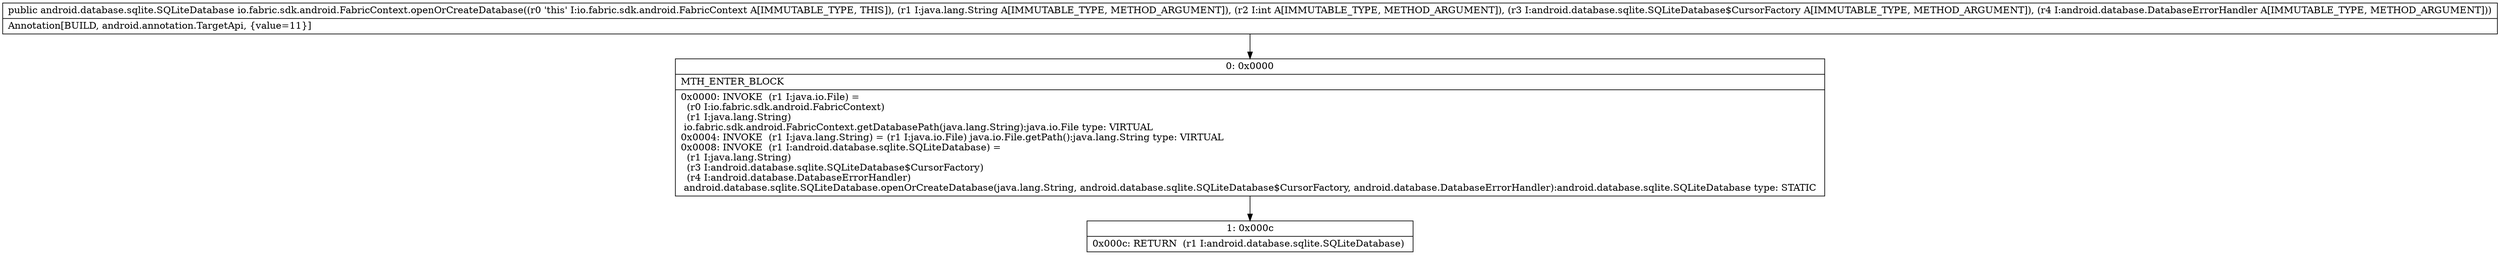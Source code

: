 digraph "CFG forio.fabric.sdk.android.FabricContext.openOrCreateDatabase(Ljava\/lang\/String;ILandroid\/database\/sqlite\/SQLiteDatabase$CursorFactory;Landroid\/database\/DatabaseErrorHandler;)Landroid\/database\/sqlite\/SQLiteDatabase;" {
Node_0 [shape=record,label="{0\:\ 0x0000|MTH_ENTER_BLOCK\l|0x0000: INVOKE  (r1 I:java.io.File) = \l  (r0 I:io.fabric.sdk.android.FabricContext)\l  (r1 I:java.lang.String)\l io.fabric.sdk.android.FabricContext.getDatabasePath(java.lang.String):java.io.File type: VIRTUAL \l0x0004: INVOKE  (r1 I:java.lang.String) = (r1 I:java.io.File) java.io.File.getPath():java.lang.String type: VIRTUAL \l0x0008: INVOKE  (r1 I:android.database.sqlite.SQLiteDatabase) = \l  (r1 I:java.lang.String)\l  (r3 I:android.database.sqlite.SQLiteDatabase$CursorFactory)\l  (r4 I:android.database.DatabaseErrorHandler)\l android.database.sqlite.SQLiteDatabase.openOrCreateDatabase(java.lang.String, android.database.sqlite.SQLiteDatabase$CursorFactory, android.database.DatabaseErrorHandler):android.database.sqlite.SQLiteDatabase type: STATIC \l}"];
Node_1 [shape=record,label="{1\:\ 0x000c|0x000c: RETURN  (r1 I:android.database.sqlite.SQLiteDatabase) \l}"];
MethodNode[shape=record,label="{public android.database.sqlite.SQLiteDatabase io.fabric.sdk.android.FabricContext.openOrCreateDatabase((r0 'this' I:io.fabric.sdk.android.FabricContext A[IMMUTABLE_TYPE, THIS]), (r1 I:java.lang.String A[IMMUTABLE_TYPE, METHOD_ARGUMENT]), (r2 I:int A[IMMUTABLE_TYPE, METHOD_ARGUMENT]), (r3 I:android.database.sqlite.SQLiteDatabase$CursorFactory A[IMMUTABLE_TYPE, METHOD_ARGUMENT]), (r4 I:android.database.DatabaseErrorHandler A[IMMUTABLE_TYPE, METHOD_ARGUMENT]))  | Annotation[BUILD, android.annotation.TargetApi, \{value=11\}]\l}"];
MethodNode -> Node_0;
Node_0 -> Node_1;
}

